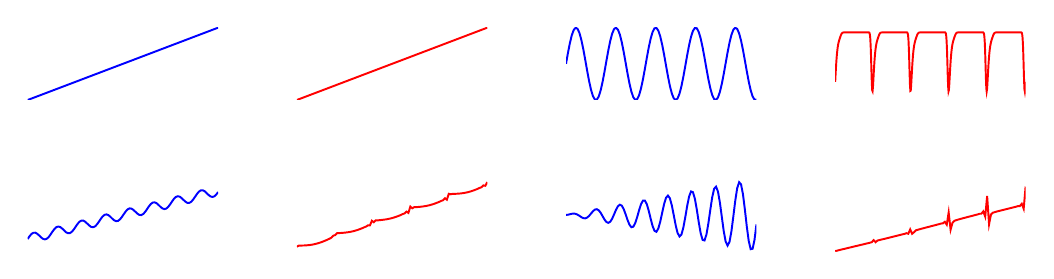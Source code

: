 % This file was created by matplotlib v0.1.0.
% Copyright (c) 2010--2014, Nico Schlömer <nico.schloemer@gmail.com>
% All rights reserved.
% 
% The lastest updates can be retrieved from
% 
% https://github.com/nschloe/matplotlib2tikz
% 
% where you can also submit bug reports and leavecomments.
% 
\begin{tikzpicture}

\begin{groupplot}[group style={group size=4 by 2}]
\nextgroupplot[
hide x axis,
hide y axis,
xmin=0, xmax=10,
ymin=0, ymax=20,
width=4cm,
height=2.5cm
]
\addplot [line width=0.7pt, blue]
coordinates {
(1.776e-15,0)
(0.101,0.202)
(0.202,0.404)
(0.303,0.606)
(0.404,0.808)
(0.505,1.01)
(0.606,1.212)
(0.707,1.414)
(0.808,1.616)
(0.909,1.818)
(1.01,2.02)
(1.111,2.222)
(1.212,2.424)
(1.313,2.626)
(1.414,2.828)
(1.515,3.03)
(1.616,3.232)
(1.717,3.434)
(1.818,3.636)
(1.919,3.838)
(2.02,4.04)
(2.121,4.242)
(2.222,4.444)
(2.323,4.646)
(2.424,4.848)
(2.525,5.051)
(2.626,5.253)
(2.727,5.455)
(2.828,5.657)
(2.929,5.859)
(3.03,6.061)
(3.131,6.263)
(3.232,6.465)
(3.333,6.667)
(3.434,6.869)
(3.535,7.071)
(3.636,7.273)
(3.737,7.475)
(3.838,7.677)
(3.939,7.879)
(4.04,8.081)
(4.141,8.283)
(4.242,8.485)
(4.343,8.687)
(4.444,8.889)
(4.545,9.091)
(4.646,9.293)
(4.747,9.495)
(4.848,9.697)
(4.949,9.899)
(5.051,10.101)
(5.152,10.303)
(5.253,10.505)
(5.354,10.707)
(5.455,10.909)
(5.556,11.111)
(5.657,11.313)
(5.758,11.515)
(5.859,11.717)
(5.96,11.919)
(6.061,12.121)
(6.162,12.323)
(6.263,12.525)
(6.364,12.727)
(6.465,12.929)
(6.566,13.131)
(6.667,13.333)
(6.768,13.535)
(6.869,13.737)
(6.97,13.939)
(7.071,14.141)
(7.172,14.343)
(7.273,14.545)
(7.374,14.747)
(7.475,14.949)
(7.576,15.152)
(7.677,15.354)
(7.778,15.556)
(7.879,15.758)
(7.98,15.96)
(8.081,16.162)
(8.182,16.364)
(8.283,16.566)
(8.384,16.768)
(8.485,16.97)
(8.586,17.172)
(8.687,17.374)
(8.788,17.576)
(8.889,17.778)
(8.99,17.98)
(9.091,18.182)
(9.192,18.384)
(9.293,18.586)
(9.394,18.788)
(9.495,18.99)
(9.596,19.192)
(9.697,19.394)
(9.798,19.596)
(9.899,19.798)
(10,20)

};
\path [draw=white!15.0!black, fill opacity=0] (axis cs:13,20)--(axis cs:13,20);

\path [draw=white!15.0!black, fill opacity=0] (axis cs:10,13)--(axis cs:10,13);

\path [draw=white!15.0!black, fill opacity=0] (axis cs:13,0)--(axis cs:13,0);

\path [draw=white!15.0!black, fill opacity=0] (axis cs:1.776e-15,13)--(axis cs:1.776e-15,13);

\nextgroupplot[
hide x axis,
hide y axis,
xmin=0, xmax=10,
ymin=0, ymax=20,
width=4cm,
height=2.5cm
]
\addplot [line width=0.7pt, red]
coordinates {
(0,0)
(0.101,0.202)
(0.202,0.404)
(0.303,0.606)
(0.404,0.808)
(0.505,1.01)
(0.606,1.212)
(0.707,1.414)
(0.808,1.616)
(0.909,1.818)
(1.01,2.02)
(1.111,2.222)
(1.212,2.424)
(1.313,2.626)
(1.414,2.828)
(1.515,3.03)
(1.616,3.232)
(1.717,3.434)
(1.818,3.636)
(1.919,3.838)
(2.02,4.04)
(2.121,4.242)
(2.222,4.444)
(2.323,4.646)
(2.424,4.848)
(2.525,5.051)
(2.626,5.253)
(2.727,5.455)
(2.828,5.657)
(2.929,5.859)
(3.03,6.061)
(3.131,6.263)
(3.232,6.465)
(3.333,6.667)
(3.434,6.869)
(3.535,7.071)
(3.636,7.273)
(3.737,7.475)
(3.838,7.677)
(3.939,7.879)
(4.04,8.081)
(4.141,8.283)
(4.242,8.485)
(4.343,8.687)
(4.444,8.889)
(4.545,9.091)
(4.646,9.293)
(4.747,9.495)
(4.848,9.697)
(4.949,9.899)
(5.051,10.101)
(5.152,10.303)
(5.253,10.505)
(5.354,10.707)
(5.455,10.909)
(5.556,11.111)
(5.657,11.313)
(5.758,11.515)
(5.859,11.717)
(5.96,11.919)
(6.061,12.121)
(6.162,12.323)
(6.263,12.525)
(6.364,12.727)
(6.465,12.929)
(6.566,13.131)
(6.667,13.333)
(6.768,13.535)
(6.869,13.737)
(6.97,13.939)
(7.071,14.141)
(7.172,14.343)
(7.273,14.545)
(7.374,14.747)
(7.475,14.949)
(7.576,15.152)
(7.677,15.354)
(7.778,15.556)
(7.879,15.758)
(7.98,15.96)
(8.081,16.162)
(8.182,16.364)
(8.283,16.566)
(8.384,16.768)
(8.485,16.97)
(8.586,17.172)
(8.687,17.374)
(8.788,17.576)
(8.889,17.778)
(8.99,17.98)
(9.091,18.182)
(9.192,18.384)
(9.293,18.586)
(9.394,18.788)
(9.495,18.99)
(9.596,19.192)
(9.697,19.394)
(9.798,19.596)
(9.899,19.798)
(10,20)

};
\path [draw=white!15.0!black, fill opacity=0] (axis cs:13,20)--(axis cs:13,20);

\path [draw=white!15.0!black, fill opacity=0] (axis cs:10,13)--(axis cs:10,13);

\path [draw=white!15.0!black, fill opacity=0] (axis cs:13,0)--(axis cs:13,0);

\path [draw=white!15.0!black, fill opacity=0] (axis cs:0,13)--(axis cs:0,13);

\nextgroupplot[
hide x axis,
hide y axis,
xmin=0, xmax=10,
ymin=-1, ymax=1,
width=4cm,
height=2.5cm
]
\addplot [line width=0.7pt, blue]
coordinates {
(3.553e-15,0)
(0.101,0.298)
(0.202,0.57)
(0.303,0.789)
(0.404,0.936)
(0.505,0.998)
(0.606,0.97)
(0.707,0.852)
(0.808,0.657)
(0.909,0.403)
(1.01,0.111)
(1.111,-0.191)
(1.212,-0.475)
(1.313,-0.716)
(1.414,-0.892)
(1.515,-0.986)
(1.616,-0.991)
(1.717,-0.905)
(1.818,-0.737)
(1.919,-0.502)
(2.02,-0.221)
(2.121,0.08)
(2.222,0.374)
(2.323,0.634)
(2.424,0.836)
(2.525,0.962)
(2.626,1.0)
(2.727,0.947)
(2.828,0.808)
(2.929,0.595)
(3.03,0.328)
(3.131,0.031)
(3.232,-0.269)
(3.333,-0.544)
(3.434,-0.77)
(3.535,-0.925)
(3.636,-0.996)
(3.737,-0.977)
(3.838,-0.868)
(3.939,-0.68)
(4.04,-0.431)
(4.141,-0.142)
(4.242,0.16)
(4.343,0.447)
(4.444,0.694)
(4.545,0.877)
(4.646,0.981)
(4.747,0.994)
(4.848,0.918)
(4.949,0.758)
(5.051,0.528)
(5.152,0.251)
(5.253,-0.05)
(5.354,-0.345)
(5.455,-0.61)
(5.556,-0.818)
(5.657,-0.953)
(5.758,-1.0)
(5.859,-0.956)
(5.96,-0.825)
(6.061,-0.619)
(6.162,-0.357)
(6.263,-0.062)
(6.364,0.239)
(6.465,0.518)
(6.566,0.75)
(6.667,0.913)
(6.768,0.993)
(6.869,0.983)
(6.97,0.883)
(7.071,0.703)
(7.172,0.458)
(7.273,0.172)
(7.374,-0.13)
(7.475,-0.42)
(7.576,-0.671)
(7.677,-0.862)
(7.778,-0.974)
(7.879,-0.997)
(7.98,-0.93)
(8.081,-0.777)
(8.182,-0.554)
(8.283,-0.28)
(8.384,0.019)
(8.485,0.316)
(8.586,0.585)
(8.687,0.8)
(8.788,0.943)
(8.889,0.999)
(8.99,0.965)
(9.091,0.842)
(9.192,0.643)
(9.293,0.385)
(9.394,0.092)
(9.495,-0.209)
(9.596,-0.491)
(9.697,-0.729)
(9.798,-0.9)
(9.899,-0.989)
(10,-0.988)

};
\path [draw=white!15.0!black, fill opacity=0] (axis cs:13,1)--(axis cs:13,1);

\path [draw=white!15.0!black, fill opacity=0] (axis cs:10,13)--(axis cs:10,13);

\path [draw=white!15.0!black, fill opacity=0] (axis cs:13,-1)--(axis cs:13,-1);

\path [draw=white!15.0!black, fill opacity=0] (axis cs:3.553e-15,13)--(axis cs:3.553e-15,13);

\nextgroupplot[
hide x axis,
hide y axis,
xmin=0, xmax=10,
ymin=1, ymax=9,
width=4cm,
height=2.5cm
]
\addplot [line width=0.7pt, red]
coordinates {
(0,3.0)
(0.02,3.776)
(0.04,4.525)
(0.06,5.2)
(0.08,5.777)
(0.1,6.25)
(0.12,6.629)
(0.14,6.931)
(0.16,7.172)
(0.18,7.368)
(0.2,7.532)
(0.22,7.674)
(0.24,7.805)
(0.261,7.932)
(0.281,8.055)
(0.301,8.169)
(0.321,8.267)
(0.341,8.341)
(0.361,8.394)
(0.381,8.428)
(0.401,8.45)
(0.421,8.463)
(0.441,8.471)
(0.461,8.476)
(0.481,8.48)
(0.501,8.482)
(0.521,8.483)
(0.541,8.485)
(0.561,8.485)
(0.581,8.486)
(0.601,8.486)
(0.621,8.487)
(0.641,8.487)
(0.661,8.487)
(0.681,8.487)
(0.701,8.487)
(0.721,8.487)
(0.741,8.487)
(0.762,8.487)
(0.782,8.487)
(0.802,8.487)
(0.822,8.487)
(0.842,8.487)
(0.862,8.487)
(0.882,8.487)
(0.902,8.487)
(0.922,8.487)
(0.942,8.487)
(0.962,8.487)
(0.982,8.487)
(1.002,8.487)
(1.022,8.487)
(1.042,8.487)
(1.062,8.487)
(1.082,8.487)
(1.102,8.487)
(1.122,8.487)
(1.142,8.487)
(1.162,8.487)
(1.182,8.487)
(1.202,8.487)
(1.222,8.487)
(1.242,8.487)
(1.263,8.487)
(1.283,8.487)
(1.303,8.487)
(1.323,8.487)
(1.343,8.487)
(1.363,8.487)
(1.383,8.487)
(1.403,8.487)
(1.423,8.487)
(1.443,8.487)
(1.463,8.487)
(1.483,8.487)
(1.503,8.487)
(1.523,8.487)
(1.543,8.487)
(1.563,8.487)
(1.583,8.487)
(1.603,8.487)
(1.623,8.487)
(1.643,8.487)
(1.663,8.487)
(1.683,8.487)
(1.703,8.487)
(1.723,8.487)
(1.743,8.486)
(1.764,8.483)
(1.784,8.464)
(1.804,8.4)
(1.824,8.214)
(1.844,7.782)
(1.864,6.967)
(1.884,5.728)
(1.904,4.24)
(1.924,2.891)
(1.944,2.084)
(1.964,1.981)
(1.984,2.433)
(2.004,3.154)
(2.024,3.93)
(2.044,4.667)
(2.064,5.323)
(2.084,5.88)
(2.104,6.333)
(2.124,6.696)
(2.144,6.984)
(2.164,7.215)
(2.184,7.403)
(2.204,7.562)
(2.224,7.701)
(2.244,7.831)
(2.265,7.957)
(2.285,8.079)
(2.305,8.191)
(2.325,8.283)
(2.345,8.354)
(2.365,8.402)
(2.385,8.433)
(2.405,8.453)
(2.425,8.465)
(2.445,8.472)
(2.465,8.477)
(2.485,8.48)
(2.505,8.482)
(2.525,8.484)
(2.545,8.485)
(2.565,8.486)
(2.585,8.486)
(2.605,8.486)
(2.625,8.487)
(2.645,8.487)
(2.665,8.487)
(2.685,8.487)
(2.705,8.487)
(2.725,8.487)
(2.745,8.487)
(2.766,8.487)
(2.786,8.487)
(2.806,8.487)
(2.826,8.487)
(2.846,8.487)
(2.866,8.487)
(2.886,8.487)
(2.906,8.487)
(2.926,8.487)
(2.946,8.487)
(2.966,8.487)
(2.986,8.487)
(3.006,8.487)
(3.026,8.487)
(3.046,8.487)
(3.066,8.487)
(3.086,8.487)
(3.106,8.487)
(3.126,8.487)
(3.146,8.487)
(3.166,8.487)
(3.186,8.487)
(3.206,8.487)
(3.226,8.487)
(3.246,8.487)
(3.267,8.487)
(3.287,8.487)
(3.307,8.487)
(3.327,8.487)
(3.347,8.487)
(3.367,8.487)
(3.387,8.487)
(3.407,8.487)
(3.427,8.487)
(3.447,8.487)
(3.467,8.487)
(3.487,8.487)
(3.507,8.487)
(3.527,8.487)
(3.547,8.487)
(3.567,8.487)
(3.587,8.487)
(3.607,8.487)
(3.627,8.487)
(3.647,8.487)
(3.667,8.487)
(3.687,8.487)
(3.707,8.487)
(3.727,8.487)
(3.747,8.486)
(3.768,8.481)
(3.788,8.457)
(3.808,8.376)
(3.828,8.152)
(3.848,7.654)
(3.868,6.751)
(3.888,5.44)
(3.908,3.945)
(3.928,2.676)
(3.948,2.008)
(3.968,2.036)
(3.988,2.564)
(4.008,3.309)
(4.028,4.082)
(4.048,4.805)
(4.068,5.443)
(4.088,5.978)
(4.108,6.412)
(4.128,6.759)
(4.148,7.034)
(4.168,7.255)
(4.188,7.437)
(4.208,7.591)
(4.228,7.728)
(4.248,7.857)
(4.269,7.982)
(4.289,8.103)
(4.309,8.211)
(4.329,8.299)
(4.349,8.365)
(4.369,8.41)
(4.389,8.438)
(4.409,8.456)
(4.429,8.467)
(4.449,8.473)
(4.469,8.478)
(4.489,8.481)
(4.509,8.483)
(4.529,8.484)
(4.549,8.485)
(4.569,8.486)
(4.589,8.486)
(4.609,8.487)
(4.629,8.487)
(4.649,8.487)
(4.669,8.487)
(4.689,8.487)
(4.709,8.487)
(4.729,8.487)
(4.749,8.487)
(4.77,8.487)
(4.79,8.487)
(4.81,8.487)
(4.83,8.487)
(4.85,8.487)
(4.87,8.487)
(4.89,8.487)
(4.91,8.487)
(4.93,8.487)
(4.95,8.487)
(4.97,8.487)
(4.99,8.487)
(5.01,8.487)
(5.03,8.487)
(5.05,8.487)
(5.07,8.487)
(5.09,8.487)
(5.11,8.487)
(5.13,8.487)
(5.15,8.487)
(5.17,8.487)
(5.19,8.487)
(5.21,8.487)
(5.23,8.487)
(5.251,8.487)
(5.271,8.487)
(5.291,8.487)
(5.311,8.487)
(5.331,8.487)
(5.351,8.487)
(5.371,8.487)
(5.391,8.487)
(5.411,8.487)
(5.431,8.487)
(5.451,8.487)
(5.471,8.487)
(5.491,8.487)
(5.511,8.487)
(5.531,8.487)
(5.551,8.487)
(5.571,8.487)
(5.591,8.487)
(5.611,8.487)
(5.631,8.487)
(5.651,8.487)
(5.671,8.487)
(5.691,8.487)
(5.711,8.487)
(5.731,8.487)
(5.752,8.486)
(5.772,8.478)
(5.792,8.447)
(5.812,8.346)
(5.832,8.08)
(5.852,7.508)
(5.872,6.518)
(5.892,5.144)
(5.912,3.658)
(5.932,2.487)
(5.952,1.961)
(5.972,2.111)
(5.992,2.704)
(6.012,3.465)
(6.032,4.233)
(6.052,4.941)
(6.072,5.559)
(6.092,6.073)
(6.112,6.488)
(6.132,6.819)
(6.152,7.082)
(6.172,7.294)
(6.192,7.47)
(6.212,7.619)
(6.232,7.754)
(6.253,7.882)
(6.273,8.007)
(6.293,8.126)
(6.313,8.23)
(6.333,8.314)
(6.353,8.376)
(6.373,8.416)
(6.393,8.442)
(6.413,8.458)
(6.433,8.468)
(6.453,8.474)
(6.473,8.479)
(6.493,8.481)
(6.513,8.483)
(6.533,8.484)
(6.553,8.485)
(6.573,8.486)
(6.593,8.486)
(6.613,8.487)
(6.633,8.487)
(6.653,8.487)
(6.673,8.487)
(6.693,8.487)
(6.713,8.487)
(6.733,8.487)
(6.754,8.487)
(6.774,8.487)
(6.794,8.487)
(6.814,8.487)
(6.834,8.487)
(6.854,8.487)
(6.874,8.487)
(6.894,8.487)
(6.914,8.487)
(6.934,8.487)
(6.954,8.487)
(6.974,8.487)
(6.994,8.487)
(7.014,8.487)
(7.034,8.487)
(7.054,8.487)
(7.074,8.487)
(7.094,8.487)
(7.114,8.487)
(7.134,8.487)
(7.154,8.487)
(7.174,8.487)
(7.194,8.487)
(7.214,8.487)
(7.234,8.487)
(7.255,8.487)
(7.275,8.487)
(7.295,8.487)
(7.315,8.487)
(7.335,8.487)
(7.355,8.487)
(7.375,8.487)
(7.395,8.487)
(7.415,8.487)
(7.435,8.487)
(7.455,8.487)
(7.475,8.487)
(7.495,8.487)
(7.515,8.487)
(7.535,8.487)
(7.555,8.487)
(7.575,8.487)
(7.595,8.487)
(7.615,8.487)
(7.635,8.487)
(7.655,8.487)
(7.675,8.487)
(7.695,8.487)
(7.715,8.487)
(7.735,8.487)
(7.756,8.485)
(7.776,8.475)
(7.796,8.435)
(7.816,8.31)
(7.836,7.994)
(7.856,7.346)
(7.876,6.269)
(7.896,4.844)
(7.916,3.385)
(7.936,2.324)
(7.956,1.942)
(7.976,2.204)
(7.996,2.85)
(8.016,3.621)
(8.036,4.38)
(8.056,5.072)
(8.076,5.67)
(8.096,6.164)
(8.116,6.561)
(8.136,6.876)
(8.156,7.128)
(8.176,7.332)
(8.196,7.501)
(8.216,7.647)
(8.236,7.78)
(8.257,7.907)
(8.277,8.031)
(8.297,8.148)
(8.317,8.249)
(8.337,8.328)
(8.357,8.385)
(8.377,8.423)
(8.397,8.446)
(8.417,8.461)
(8.437,8.47)
(8.457,8.475)
(8.477,8.479)
(8.497,8.482)
(8.517,8.483)
(8.537,8.485)
(8.557,8.485)
(8.577,8.486)
(8.597,8.486)
(8.617,8.487)
(8.637,8.487)
(8.657,8.487)
(8.677,8.487)
(8.697,8.487)
(8.717,8.487)
(8.737,8.487)
(8.758,8.487)
(8.778,8.487)
(8.798,8.487)
(8.818,8.487)
(8.838,8.487)
(8.858,8.487)
(8.878,8.487)
(8.898,8.487)
(8.918,8.487)
(8.938,8.487)
(8.958,8.487)
(8.978,8.487)
(8.998,8.487)
(9.018,8.487)
(9.038,8.487)
(9.058,8.487)
(9.078,8.487)
(9.098,8.487)
(9.118,8.487)
(9.138,8.487)
(9.158,8.487)
(9.178,8.487)
(9.198,8.487)
(9.218,8.487)
(9.238,8.487)
(9.259,8.487)
(9.279,8.487)
(9.299,8.487)
(9.319,8.487)
(9.339,8.487)
(9.359,8.487)
(9.379,8.487)
(9.399,8.487)
(9.419,8.487)
(9.439,8.487)
(9.459,8.487)
(9.479,8.487)
(9.499,8.487)
(9.519,8.487)
(9.539,8.487)
(9.559,8.487)
(9.579,8.487)
(9.599,8.487)
(9.619,8.487)
(9.639,8.487)
(9.659,8.487)
(9.679,8.487)
(9.699,8.487)
(9.719,8.487)
(9.739,8.487)
(9.76,8.484)
(9.78,8.471)
(9.8,8.42)
(9.82,8.267)
(9.84,7.896)
(9.86,7.165)
(9.88,6.005)
(9.9,4.541)
(9.92,3.128)
(9.94,2.19)
(9.96,1.949)
(9.98,2.312)
(10,3.0)

};
\path [draw=white!15.0!black, fill opacity=0] (axis cs:13,9)--(axis cs:13,9);

\path [draw=white!15.0!black, fill opacity=0] (axis cs:10,13)--(axis cs:10,13);

\path [draw=white!15.0!black, fill opacity=0] (axis cs:13,1)--(axis cs:13,1);

\path [draw=white!15.0!black, fill opacity=0] (axis cs:0,13)--(axis cs:0,13);

\nextgroupplot[
hide x axis,
hide y axis,
xmin=0, xmax=10,
ymin=-5, ymax=25,
width=4cm,
height=2.5cm
]
\addplot [line width=0.7pt, blue]
coordinates {
(1.776e-15,0)
(0.101,1.17)
(0.202,2.098)
(0.303,2.603)
(0.404,2.609)
(0.505,2.166)
(0.606,1.434)
(0.707,0.647)
(0.808,0.051)
(0.909,-0.154)
(1.01,0.133)
(1.111,0.892)
(1.212,1.983)
(1.313,3.184)
(1.414,4.245)
(1.515,4.953)
(1.616,5.181)
(1.717,4.922)
(1.818,4.292)
(1.919,3.498)
(2.02,2.789)
(2.121,2.392)
(2.222,2.458)
(2.323,3.019)
(2.424,3.987)
(2.525,5.17)
(2.626,6.323)
(2.727,7.209)
(2.828,7.657)
(2.929,7.605)
(3.03,7.117)
(3.131,6.365)
(3.232,5.588)
(3.333,5.03)
(3.434,4.88)
(3.535,5.227)
(3.636,6.034)
(3.737,7.151)
(3.838,8.348)
(3.939,9.378)
(4.04,10.033)
(4.141,10.201)
(4.242,9.89)
(4.343,9.228)
(4.444,8.431)
(4.545,7.748)
(4.646,7.401)
(4.747,7.526)
(4.848,8.142)
(4.949,9.147)
(5.051,10.34)
(5.152,11.473)
(5.253,12.314)
(5.354,12.703)
(5.455,12.594)
(5.556,12.064)
(5.657,11.296)
(5.758,10.533)
(5.859,10.014)
(5.96,9.921)
(6.061,10.327)
(6.162,11.181)
(6.263,12.32)
(6.364,13.51)
(6.465,14.505)
(6.566,15.106)
(6.667,15.214)
(6.768,14.853)
(6.869,14.162)
(6.97,13.366)
(7.071,12.712)
(7.172,12.416)
(7.273,12.601)
(7.374,13.271)
(7.475,14.31)
(7.576,15.509)
(7.677,16.618)
(7.778,17.412)
(7.879,17.742)
(7.98,17.577)
(8.081,17.007)
(8.182,16.227)
(8.283,15.481)
(8.384,15.005)
(8.485,14.97)
(8.586,15.434)
(8.687,16.332)
(8.788,17.49)
(8.889,18.67)
(8.99,19.626)
(9.091,20.172)
(9.192,20.221)
(9.293,19.811)
(9.394,19.095)
(9.495,18.302)
(9.596,17.682)
(9.697,17.438)
(9.798,17.682)
(9.899,18.405)
(10,19.475)

};
\path [draw=white!15.0!black, fill opacity=0] (axis cs:13,25)--(axis cs:13,25);

\path [draw=white!15.0!black, fill opacity=0] (axis cs:10,13)--(axis cs:10,13);

\path [draw=white!15.0!black, fill opacity=0] (axis cs:13,-5)--(axis cs:13,-5);

\path [draw=white!15.0!black, fill opacity=0] (axis cs:1.776e-15,13)--(axis cs:1.776e-15,13);

\nextgroupplot[
hide x axis,
hide y axis,
xmin=0, xmax=10,
ymin=0, ymax=50,
width=4cm,
height=2.5cm
]
\addplot [line width=0.7pt, red]
coordinates {
(0,3.0)
(0.101,3.737)
(0.202,3.791)
(0.303,3.82)
(0.404,3.87)
(0.505,3.951)
(0.606,4.07)
(0.707,4.233)
(0.808,4.444)
(0.909,4.706)
(1.01,5.021)
(1.111,5.388)
(1.212,5.807)
(1.313,6.274)
(1.414,6.786)
(1.515,7.34)
(1.616,7.931)
(1.717,8.555)
(1.818,9.253)
(1.919,10.635)
(2.02,11.065)
(2.121,12.408)
(2.222,12.407)
(2.323,12.53)
(2.424,12.617)
(2.525,12.74)
(2.626,12.894)
(2.727,13.088)
(2.828,13.329)
(2.929,13.618)
(3.03,13.959)
(3.131,14.35)
(3.232,14.791)
(3.333,15.28)
(3.434,15.806)
(3.535,16.398)
(3.636,16.929)
(3.737,17.839)
(3.838,17.708)
(3.939,20.933)
(4.04,19.921)
(4.141,21.193)
(4.242,21.196)
(4.343,21.369)
(4.444,21.492)
(4.545,21.65)
(4.646,21.832)
(4.747,22.054)
(4.848,22.319)
(4.949,22.631)
(5.051,22.994)
(5.152,23.406)
(5.253,23.865)
(5.354,24.375)
(5.455,24.913)
(5.556,25.55)
(5.657,26.022)
(5.758,27.255)
(5.859,26.388)
(5.96,30.747)
(6.061,29.558)
(6.162,30.351)
(6.263,30.336)
(6.364,30.474)
(6.465,30.587)
(6.566,30.735)
(6.667,30.914)
(6.768,31.133)
(6.869,31.398)
(6.97,31.712)
(7.071,32.076)
(7.172,32.492)
(7.273,32.954)
(7.374,33.469)
(7.475,34.009)
(7.576,34.667)
(7.677,35.102)
(7.778,36.516)
(7.879,35.491)
(7.98,39.596)
(8.081,39.253)
(8.182,39.564)
(8.283,39.54)
(8.384,39.611)
(8.485,39.691)
(8.586,39.811)
(8.687,39.97)
(8.788,40.175)
(8.889,40.43)
(8.99,40.737)
(9.091,41.096)
(9.192,41.506)
(9.293,41.965)
(9.394,42.476)
(9.495,43.014)
(9.596,43.654)
(9.697,44.123)
(9.798,45.382)
(9.899,45.134)
(10,47.647)

};
\path [draw=white!15.0!black, fill opacity=0] (axis cs:13,50)--(axis cs:13,50);

\path [draw=white!15.0!black, fill opacity=0] (axis cs:10,13)--(axis cs:10,13);

\path [draw=white!15.0!black, fill opacity=0] (axis cs:13,0)--(axis cs:13,0);

\path [draw=white!15.0!black, fill opacity=0] (axis cs:0,13)--(axis cs:0,13);

\nextgroupplot[
hide x axis,
hide y axis,
xmin=0, xmax=10,
ymin=-20, ymax=20,
width=4cm,
height=2.5cm
]
\addplot [line width=0.7pt, blue]
coordinates {
(3.553e-15,0)
(0.101,0.098)
(0.202,0.342)
(0.303,0.605)
(0.404,0.728)
(0.505,0.584)
(0.606,0.135)
(0.707,-0.543)
(0.808,-1.265)
(0.909,-1.793)
(1.01,-1.906)
(1.111,-1.478)
(1.212,-0.535)
(1.313,0.732)
(1.414,2.004)
(1.515,2.914)
(1.616,3.15)
(1.717,2.555)
(1.818,1.192)
(1.919,-0.654)
(2.02,-2.529)
(2.121,-3.925)
(2.222,-4.415)
(2.323,-3.78)
(2.424,-2.088)
(2.525,0.302)
(2.626,2.812)
(2.727,4.785)
(2.828,5.657)
(2.929,5.115)
(3.03,3.201)
(3.131,0.322)
(3.232,-2.833)
(3.333,-5.456)
(3.434,-6.829)
(3.535,-6.518)
(3.636,-4.503)
(3.737,-1.211)
(3.838,2.577)
(3.939,5.906)
(4.04,7.889)
(4.141,7.945)
(4.242,5.961)
(4.343,2.35)
(4.444,-2.036)
(4.545,-6.104)
(4.646,-8.793)
(4.747,-9.349)
(4.848,-7.537)
(4.949,-3.72)
(5.051,1.207)
(5.152,6.027)
(5.253,9.5)
(5.354,10.685)
(5.455,9.189)
(5.556,5.293)
(5.657,-0.096)
(5.758,-5.657)
(5.859,-9.976)
(5.96,-11.906)
(6.061,-10.873)
(6.162,-7.038)
(6.263,-1.285)
(6.364,4.983)
(6.465,10.186)
(6.566,12.967)
(6.667,12.54)
(6.768,8.916)
(6.869,2.919)
(6.97,-3.999)
(7.071,-10.105)
(7.172,-13.825)
(7.273,-14.145)
(7.374,-10.887)
(7.475,-4.779)
(7.576,2.708)
(7.677,9.711)
(7.778,14.44)
(7.879,15.637)
(7.98,12.904)
(8.081,6.835)
(8.182,-1.118)
(8.283,-8.987)
(8.384,-14.776)
(8.485,-16.968)
(8.586,-14.921)
(8.687,-9.051)
(8.788,-0.754)
(8.889,7.927)
(8.99,14.803)
(9.091,18.094)
(9.192,16.886)
(9.293,11.384)
(9.394,2.885)
(9.495,-6.527)
(9.596,-14.493)
(9.697,-18.969)
(9.798,-18.748)
(9.899,-13.79)
(10,-5.247)

};
\path [draw=white!15.0!black, fill opacity=0] (axis cs:13,20)--(axis cs:13,20);

\path [draw=white!15.0!black, fill opacity=0] (axis cs:10,13)--(axis cs:10,13);

\path [draw=white!15.0!black, fill opacity=0] (axis cs:13,-20)--(axis cs:13,-20);

\path [draw=white!15.0!black, fill opacity=0] (axis cs:3.553e-15,13)--(axis cs:3.553e-15,13);

\nextgroupplot[
hide x axis,
hide y axis,
xmin=0, xmax=10,
ymin=0, ymax=60,
width=4cm,
height=2.5cm
]
\addplot [line width=0.7pt, red]
coordinates {
(0,0.001)
(0.101,0.303)
(0.202,0.755)
(0.303,1.145)
(0.404,1.528)
(0.505,1.91)
(0.606,2.292)
(0.707,2.674)
(0.808,3.056)
(0.909,3.438)
(1.01,3.82)
(1.111,4.202)
(1.212,4.584)
(1.313,4.967)
(1.414,5.349)
(1.515,5.731)
(1.616,6.113)
(1.717,6.495)
(1.818,6.877)
(1.919,7.341)
(2.02,9.049)
(2.121,7.356)
(2.222,8.707)
(2.323,9.106)
(2.424,9.504)
(2.525,9.897)
(2.626,10.293)
(2.727,10.688)
(2.828,11.084)
(2.929,11.48)
(3.03,11.876)
(3.131,12.272)
(3.232,12.667)
(3.333,13.065)
(3.434,13.455)
(3.535,13.87)
(3.636,14.196)
(3.737,14.846)
(3.838,14.319)
(3.939,17.976)
(4.04,14.331)
(4.141,15.654)
(4.242,17.256)
(4.343,17.675)
(4.444,18.131)
(4.545,18.56)
(4.646,18.988)
(4.747,19.408)
(4.848,19.826)
(4.949,20.242)
(5.051,20.657)
(5.152,21.072)
(5.253,21.486)
(5.354,21.908)
(5.455,22.311)
(5.556,22.801)
(5.657,23.009)
(5.758,24.284)
(5.859,21.852)
(5.96,32.068)
(6.061,17.646)
(6.162,23.5)
(6.263,25.149)
(6.364,25.64)
(6.465,26.144)
(6.566,26.596)
(6.667,27.035)
(6.768,27.461)
(6.869,27.88)
(6.97,28.295)
(7.071,28.709)
(7.172,29.123)
(7.273,29.536)
(7.374,29.964)
(7.475,30.36)
(7.576,30.914)
(7.677,30.984)
(7.778,32.92)
(7.879,28.562)
(7.98,45.678)
(8.081,22.205)
(8.182,30.437)
(8.283,31.83)
(8.384,32.311)
(8.485,32.775)
(8.586,33.196)
(8.687,33.606)
(8.788,34.006)
(8.889,34.403)
(8.99,34.796)
(9.091,35.189)
(9.192,35.583)
(9.293,35.975)
(9.394,36.382)
(9.495,36.756)
(9.596,37.288)
(9.697,37.329)
(9.798,39.236)
(9.899,35.102)
(10,53.503)

};
\path [draw=white!15.0!black, fill opacity=0] (axis cs:13,60)--(axis cs:13,60);

\path [draw=white!15.0!black, fill opacity=0] (axis cs:10,13)--(axis cs:10,13);

\path [draw=white!15.0!black, fill opacity=0] (axis cs:13,0)--(axis cs:13,0);

\path [draw=white!15.0!black, fill opacity=0] (axis cs:0,13)--(axis cs:0,13);

\end{groupplot}

\end{tikzpicture}